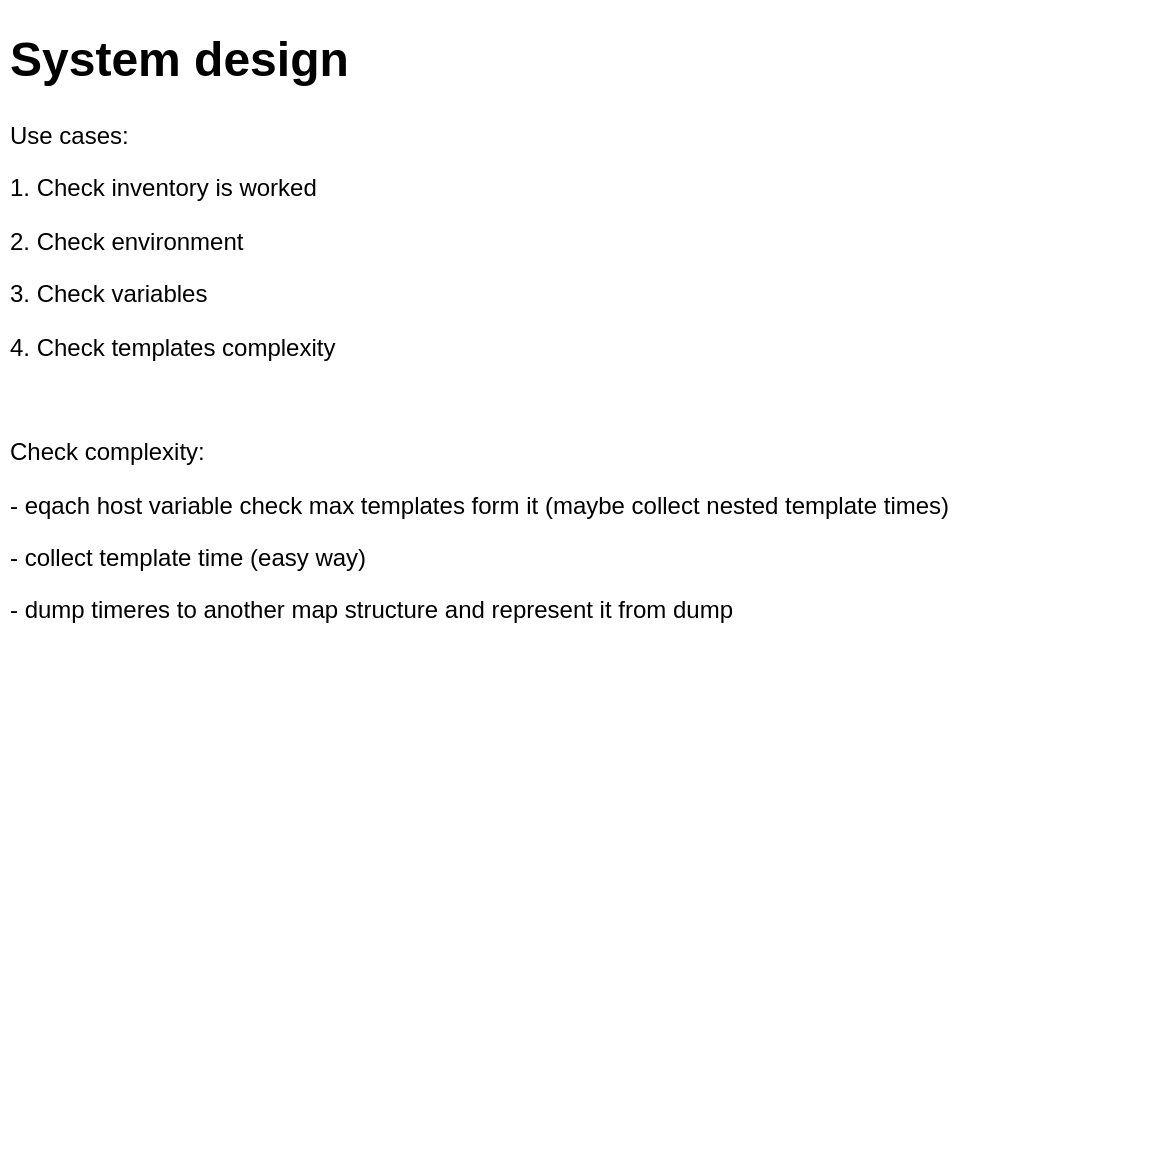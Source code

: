 <mxfile>
    <diagram id="5OgRvq9CNMM5T9L5uwNC" name="Page-1">
        <mxGraphModel dx="1010" dy="787" grid="1" gridSize="10" guides="1" tooltips="1" connect="1" arrows="1" fold="1" page="1" pageScale="1" pageWidth="850" pageHeight="1100" math="0" shadow="0">
            <root>
                <mxCell id="0"/>
                <mxCell id="1" parent="0"/>
                <mxCell id="2" value="&lt;h1&gt;System design&lt;/h1&gt;&lt;p&gt;Use cases:&lt;/p&gt;&lt;p&gt;1. Check inventory is worked&lt;/p&gt;&lt;p&gt;2. Check environment&lt;/p&gt;&lt;p&gt;3. Check variables&lt;/p&gt;&lt;p&gt;4. Check templates complexity&lt;/p&gt;&lt;p&gt;&lt;br&gt;&lt;/p&gt;&lt;p&gt;Check complexity:&lt;/p&gt;&lt;p&gt;- eqach host variable check max templates form it (maybe collect nested template times)&lt;/p&gt;&lt;p&gt;- collect template time (easy way)&lt;/p&gt;&lt;p&gt;- dump timeres to another map structure and represent it from dump&lt;/p&gt;&lt;p&gt;&lt;br&gt;&lt;/p&gt;&lt;p&gt;&lt;br&gt;&lt;/p&gt;" style="text;html=1;strokeColor=none;fillColor=none;spacing=5;spacingTop=-20;whiteSpace=wrap;overflow=hidden;rounded=0;" vertex="1" parent="1">
                    <mxGeometry x="30" y="30" width="580" height="570" as="geometry"/>
                </mxCell>
            </root>
        </mxGraphModel>
    </diagram>
</mxfile>
